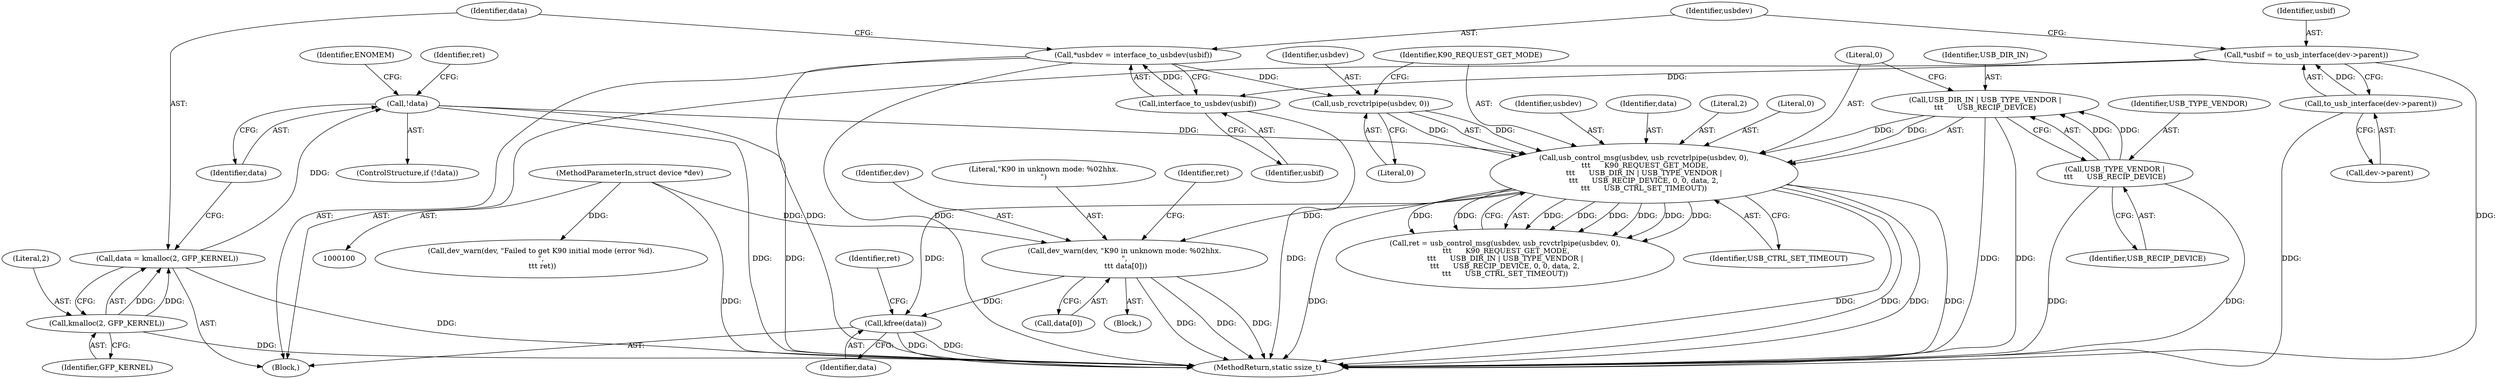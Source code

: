 digraph "0_linux_6d104af38b570d37aa32a5803b04c354f8ed513d_1@array" {
"1000179" [label="(Call,dev_warn(dev, \"K90 in unknown mode: %02hhx.\n\",\n \t\t\t data[0]))"];
"1000101" [label="(MethodParameterIn,struct device *dev)"];
"1000133" [label="(Call,usb_control_msg(usbdev, usb_rcvctrlpipe(usbdev, 0),\n \t\t\t      K90_REQUEST_GET_MODE,\n\t\t\t      USB_DIR_IN | USB_TYPE_VENDOR |\n\t\t\t      USB_RECIP_DEVICE, 0, 0, data, 2,\n\t\t\t      USB_CTRL_SET_TIMEOUT))"];
"1000135" [label="(Call,usb_rcvctrlpipe(usbdev, 0))"];
"1000114" [label="(Call,*usbdev = interface_to_usbdev(usbif))"];
"1000116" [label="(Call,interface_to_usbdev(usbif))"];
"1000107" [label="(Call,*usbif = to_usb_interface(dev->parent))"];
"1000109" [label="(Call,to_usb_interface(dev->parent))"];
"1000139" [label="(Call,USB_DIR_IN | USB_TYPE_VENDOR |\n\t\t\t      USB_RECIP_DEVICE)"];
"1000141" [label="(Call,USB_TYPE_VENDOR |\n\t\t\t      USB_RECIP_DEVICE)"];
"1000126" [label="(Call,!data)"];
"1000120" [label="(Call,data = kmalloc(2, GFP_KERNEL))"];
"1000122" [label="(Call,kmalloc(2, GFP_KERNEL))"];
"1000198" [label="(Call,kfree(data))"];
"1000133" [label="(Call,usb_control_msg(usbdev, usb_rcvctrlpipe(usbdev, 0),\n \t\t\t      K90_REQUEST_GET_MODE,\n\t\t\t      USB_DIR_IN | USB_TYPE_VENDOR |\n\t\t\t      USB_RECIP_DEVICE, 0, 0, data, 2,\n\t\t\t      USB_CTRL_SET_TIMEOUT))"];
"1000116" [label="(Call,interface_to_usbdev(usbif))"];
"1000143" [label="(Identifier,USB_RECIP_DEVICE)"];
"1000124" [label="(Identifier,GFP_KERNEL)"];
"1000114" [label="(Call,*usbdev = interface_to_usbdev(usbif))"];
"1000137" [label="(Literal,0)"];
"1000141" [label="(Call,USB_TYPE_VENDOR |\n\t\t\t      USB_RECIP_DEVICE)"];
"1000134" [label="(Identifier,usbdev)"];
"1000186" [label="(Identifier,ret)"];
"1000123" [label="(Literal,2)"];
"1000125" [label="(ControlStructure,if (!data))"];
"1000115" [label="(Identifier,usbdev)"];
"1000182" [label="(Call,data[0])"];
"1000198" [label="(Call,kfree(data))"];
"1000140" [label="(Identifier,USB_DIR_IN)"];
"1000142" [label="(Identifier,USB_TYPE_VENDOR)"];
"1000110" [label="(Call,dev->parent)"];
"1000120" [label="(Call,data = kmalloc(2, GFP_KERNEL))"];
"1000145" [label="(Literal,0)"];
"1000138" [label="(Identifier,K90_REQUEST_GET_MODE)"];
"1000108" [label="(Identifier,usbif)"];
"1000127" [label="(Identifier,data)"];
"1000126" [label="(Call,!data)"];
"1000144" [label="(Literal,0)"];
"1000130" [label="(Identifier,ENOMEM)"];
"1000201" [label="(Identifier,ret)"];
"1000117" [label="(Identifier,usbif)"];
"1000107" [label="(Call,*usbif = to_usb_interface(dev->parent))"];
"1000135" [label="(Call,usb_rcvctrlpipe(usbdev, 0))"];
"1000146" [label="(Identifier,data)"];
"1000121" [label="(Identifier,data)"];
"1000101" [label="(MethodParameterIn,struct device *dev)"];
"1000139" [label="(Call,USB_DIR_IN | USB_TYPE_VENDOR |\n\t\t\t      USB_RECIP_DEVICE)"];
"1000148" [label="(Identifier,USB_CTRL_SET_TIMEOUT)"];
"1000180" [label="(Identifier,dev)"];
"1000109" [label="(Call,to_usb_interface(dev->parent))"];
"1000132" [label="(Identifier,ret)"];
"1000154" [label="(Call,dev_warn(dev, \"Failed to get K90 initial mode (error %d).\n\",\n \t\t\t ret))"];
"1000122" [label="(Call,kmalloc(2, GFP_KERNEL))"];
"1000104" [label="(Block,)"];
"1000147" [label="(Literal,2)"];
"1000179" [label="(Call,dev_warn(dev, \"K90 in unknown mode: %02hhx.\n\",\n \t\t\t data[0]))"];
"1000181" [label="(Literal,\"K90 in unknown mode: %02hhx.\n\")"];
"1000202" [label="(MethodReturn,static ssize_t)"];
"1000167" [label="(Block,)"];
"1000131" [label="(Call,ret = usb_control_msg(usbdev, usb_rcvctrlpipe(usbdev, 0),\n \t\t\t      K90_REQUEST_GET_MODE,\n\t\t\t      USB_DIR_IN | USB_TYPE_VENDOR |\n\t\t\t      USB_RECIP_DEVICE, 0, 0, data, 2,\n\t\t\t      USB_CTRL_SET_TIMEOUT))"];
"1000199" [label="(Identifier,data)"];
"1000136" [label="(Identifier,usbdev)"];
"1000179" -> "1000167"  [label="AST: "];
"1000179" -> "1000182"  [label="CFG: "];
"1000180" -> "1000179"  [label="AST: "];
"1000181" -> "1000179"  [label="AST: "];
"1000182" -> "1000179"  [label="AST: "];
"1000186" -> "1000179"  [label="CFG: "];
"1000179" -> "1000202"  [label="DDG: "];
"1000179" -> "1000202"  [label="DDG: "];
"1000179" -> "1000202"  [label="DDG: "];
"1000101" -> "1000179"  [label="DDG: "];
"1000133" -> "1000179"  [label="DDG: "];
"1000179" -> "1000198"  [label="DDG: "];
"1000101" -> "1000100"  [label="AST: "];
"1000101" -> "1000202"  [label="DDG: "];
"1000101" -> "1000154"  [label="DDG: "];
"1000133" -> "1000131"  [label="AST: "];
"1000133" -> "1000148"  [label="CFG: "];
"1000134" -> "1000133"  [label="AST: "];
"1000135" -> "1000133"  [label="AST: "];
"1000138" -> "1000133"  [label="AST: "];
"1000139" -> "1000133"  [label="AST: "];
"1000144" -> "1000133"  [label="AST: "];
"1000145" -> "1000133"  [label="AST: "];
"1000146" -> "1000133"  [label="AST: "];
"1000147" -> "1000133"  [label="AST: "];
"1000148" -> "1000133"  [label="AST: "];
"1000131" -> "1000133"  [label="CFG: "];
"1000133" -> "1000202"  [label="DDG: "];
"1000133" -> "1000202"  [label="DDG: "];
"1000133" -> "1000202"  [label="DDG: "];
"1000133" -> "1000202"  [label="DDG: "];
"1000133" -> "1000202"  [label="DDG: "];
"1000133" -> "1000131"  [label="DDG: "];
"1000133" -> "1000131"  [label="DDG: "];
"1000133" -> "1000131"  [label="DDG: "];
"1000133" -> "1000131"  [label="DDG: "];
"1000133" -> "1000131"  [label="DDG: "];
"1000133" -> "1000131"  [label="DDG: "];
"1000133" -> "1000131"  [label="DDG: "];
"1000133" -> "1000131"  [label="DDG: "];
"1000135" -> "1000133"  [label="DDG: "];
"1000135" -> "1000133"  [label="DDG: "];
"1000139" -> "1000133"  [label="DDG: "];
"1000139" -> "1000133"  [label="DDG: "];
"1000126" -> "1000133"  [label="DDG: "];
"1000133" -> "1000198"  [label="DDG: "];
"1000135" -> "1000137"  [label="CFG: "];
"1000136" -> "1000135"  [label="AST: "];
"1000137" -> "1000135"  [label="AST: "];
"1000138" -> "1000135"  [label="CFG: "];
"1000114" -> "1000135"  [label="DDG: "];
"1000114" -> "1000104"  [label="AST: "];
"1000114" -> "1000116"  [label="CFG: "];
"1000115" -> "1000114"  [label="AST: "];
"1000116" -> "1000114"  [label="AST: "];
"1000121" -> "1000114"  [label="CFG: "];
"1000114" -> "1000202"  [label="DDG: "];
"1000114" -> "1000202"  [label="DDG: "];
"1000116" -> "1000114"  [label="DDG: "];
"1000116" -> "1000117"  [label="CFG: "];
"1000117" -> "1000116"  [label="AST: "];
"1000116" -> "1000202"  [label="DDG: "];
"1000107" -> "1000116"  [label="DDG: "];
"1000107" -> "1000104"  [label="AST: "];
"1000107" -> "1000109"  [label="CFG: "];
"1000108" -> "1000107"  [label="AST: "];
"1000109" -> "1000107"  [label="AST: "];
"1000115" -> "1000107"  [label="CFG: "];
"1000107" -> "1000202"  [label="DDG: "];
"1000109" -> "1000107"  [label="DDG: "];
"1000109" -> "1000110"  [label="CFG: "];
"1000110" -> "1000109"  [label="AST: "];
"1000109" -> "1000202"  [label="DDG: "];
"1000139" -> "1000141"  [label="CFG: "];
"1000140" -> "1000139"  [label="AST: "];
"1000141" -> "1000139"  [label="AST: "];
"1000144" -> "1000139"  [label="CFG: "];
"1000139" -> "1000202"  [label="DDG: "];
"1000139" -> "1000202"  [label="DDG: "];
"1000141" -> "1000139"  [label="DDG: "];
"1000141" -> "1000139"  [label="DDG: "];
"1000141" -> "1000143"  [label="CFG: "];
"1000142" -> "1000141"  [label="AST: "];
"1000143" -> "1000141"  [label="AST: "];
"1000141" -> "1000202"  [label="DDG: "];
"1000141" -> "1000202"  [label="DDG: "];
"1000126" -> "1000125"  [label="AST: "];
"1000126" -> "1000127"  [label="CFG: "];
"1000127" -> "1000126"  [label="AST: "];
"1000130" -> "1000126"  [label="CFG: "];
"1000132" -> "1000126"  [label="CFG: "];
"1000126" -> "1000202"  [label="DDG: "];
"1000126" -> "1000202"  [label="DDG: "];
"1000120" -> "1000126"  [label="DDG: "];
"1000120" -> "1000104"  [label="AST: "];
"1000120" -> "1000122"  [label="CFG: "];
"1000121" -> "1000120"  [label="AST: "];
"1000122" -> "1000120"  [label="AST: "];
"1000127" -> "1000120"  [label="CFG: "];
"1000120" -> "1000202"  [label="DDG: "];
"1000122" -> "1000120"  [label="DDG: "];
"1000122" -> "1000120"  [label="DDG: "];
"1000122" -> "1000124"  [label="CFG: "];
"1000123" -> "1000122"  [label="AST: "];
"1000124" -> "1000122"  [label="AST: "];
"1000122" -> "1000202"  [label="DDG: "];
"1000198" -> "1000104"  [label="AST: "];
"1000198" -> "1000199"  [label="CFG: "];
"1000199" -> "1000198"  [label="AST: "];
"1000201" -> "1000198"  [label="CFG: "];
"1000198" -> "1000202"  [label="DDG: "];
"1000198" -> "1000202"  [label="DDG: "];
}
